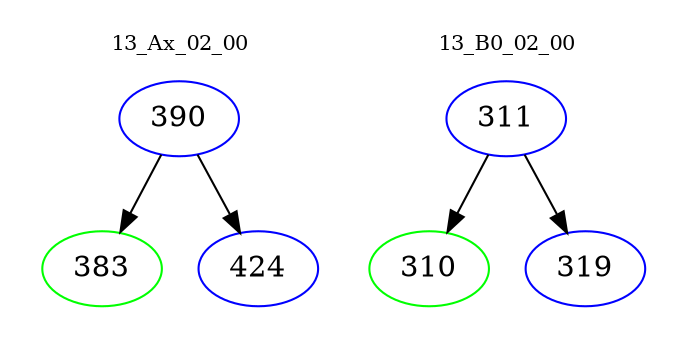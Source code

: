 digraph{
subgraph cluster_0 {
color = white
label = "13_Ax_02_00";
fontsize=10;
T0_390 [label="390", color="blue"]
T0_390 -> T0_383 [color="black"]
T0_383 [label="383", color="green"]
T0_390 -> T0_424 [color="black"]
T0_424 [label="424", color="blue"]
}
subgraph cluster_1 {
color = white
label = "13_B0_02_00";
fontsize=10;
T1_311 [label="311", color="blue"]
T1_311 -> T1_310 [color="black"]
T1_310 [label="310", color="green"]
T1_311 -> T1_319 [color="black"]
T1_319 [label="319", color="blue"]
}
}
